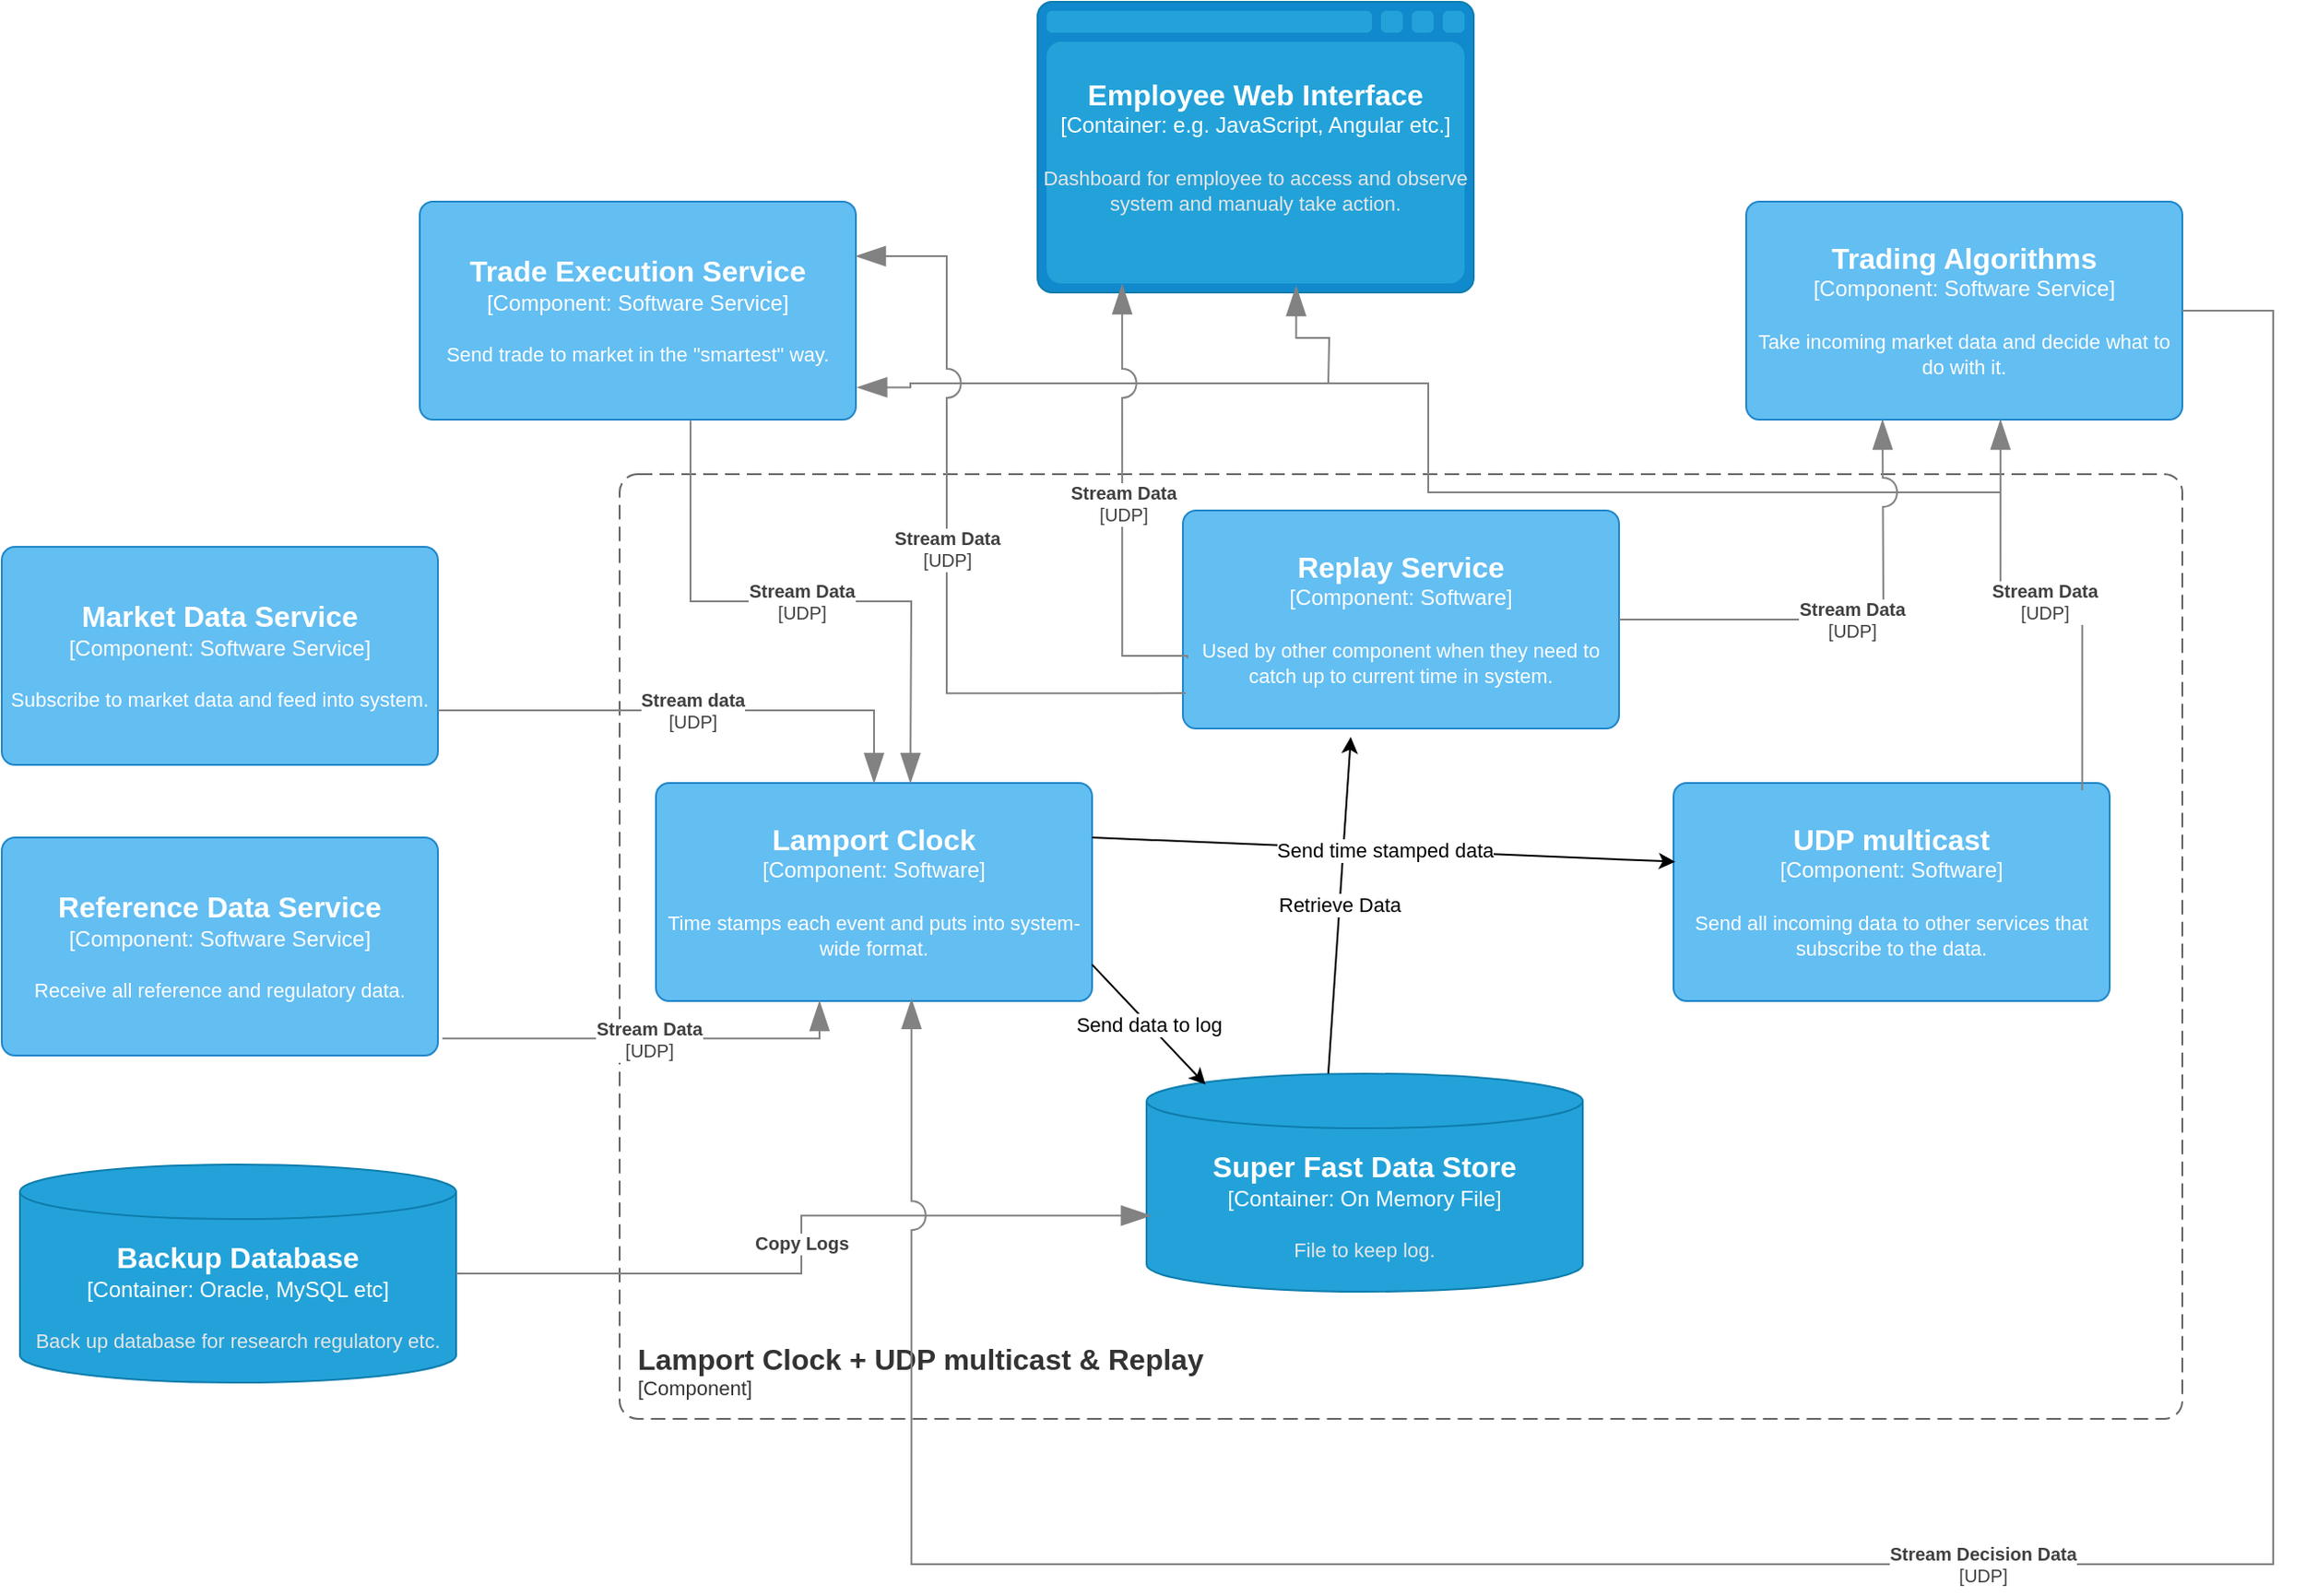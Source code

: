 <mxfile version="26.0.9">
  <diagram name="Page-1" id="robePSoAO_246ADiUk7V">
    <mxGraphModel dx="2376" dy="2129" grid="1" gridSize="10" guides="1" tooltips="1" connect="1" arrows="1" fold="1" page="1" pageScale="1" pageWidth="850" pageHeight="1100" math="0" shadow="0">
      <root>
        <mxCell id="0" />
        <mxCell id="1" parent="0" />
        <object placeholders="1" c4Name="Lamport Clock + UDP multicast &amp; Replay" c4Type="ContainerScopeBoundary" c4Application="Component" label="&lt;font style=&quot;font-size: 16px&quot;&gt;&lt;b&gt;&lt;div style=&quot;text-align: left&quot;&gt;%c4Name%&lt;/div&gt;&lt;/b&gt;&lt;/font&gt;&lt;div style=&quot;text-align: left&quot;&gt;[%c4Application%]&lt;/div&gt;" id="JYuyn8aSMopIu-8a6KIQ-1">
          <mxCell style="rounded=1;fontSize=11;whiteSpace=wrap;html=1;dashed=1;arcSize=20;fillColor=none;strokeColor=#666666;fontColor=#333333;labelBackgroundColor=none;align=left;verticalAlign=bottom;labelBorderColor=none;spacingTop=0;spacing=10;dashPattern=8 4;metaEdit=1;rotatable=0;perimeter=rectanglePerimeter;noLabel=0;labelPadding=0;allowArrows=0;connectable=0;expand=0;recursiveResize=0;editable=1;pointerEvents=0;absoluteArcSize=1;points=[[0.25,0,0],[0.5,0,0],[0.75,0,0],[1,0.25,0],[1,0.5,0],[1,0.75,0],[0.75,1,0],[0.5,1,0],[0.25,1,0],[0,0.75,0],[0,0.5,0],[0,0.25,0]];" vertex="1" parent="1">
            <mxGeometry x="60" y="220" width="860" height="520" as="geometry" />
          </mxCell>
        </object>
        <object placeholders="1" c4Name="Lamport Clock" c4Type="Component" c4Technology="Software" c4Description="Time stamps each event and puts into system-wide format." label="&lt;font style=&quot;font-size: 16px&quot;&gt;&lt;b&gt;%c4Name%&lt;/b&gt;&lt;/font&gt;&lt;div&gt;[%c4Type%: %c4Technology%]&lt;/div&gt;&lt;br&gt;&lt;div&gt;&lt;font style=&quot;font-size: 11px&quot;&gt;%c4Description%&lt;/font&gt;&lt;/div&gt;" id="JYuyn8aSMopIu-8a6KIQ-2">
          <mxCell style="rounded=1;whiteSpace=wrap;html=1;labelBackgroundColor=none;fillColor=#63BEF2;fontColor=#ffffff;align=center;arcSize=6;strokeColor=#2086C9;metaEdit=1;resizable=0;points=[[0.25,0,0],[0.5,0,0],[0.75,0,0],[1,0.25,0],[1,0.5,0],[1,0.75,0],[0.75,1,0],[0.5,1,0],[0.25,1,0],[0,0.75,0],[0,0.5,0],[0,0.25,0]];" vertex="1" parent="1">
            <mxGeometry x="80" y="390" width="240" height="120" as="geometry" />
          </mxCell>
        </object>
        <object placeholders="1" c4Name="UDP multicast " c4Type="Component" c4Technology="Software" c4Description="Send all incoming data to other services that subscribe to the data." label="&lt;font style=&quot;font-size: 16px&quot;&gt;&lt;b&gt;%c4Name%&lt;/b&gt;&lt;/font&gt;&lt;div&gt;[%c4Type%: %c4Technology%]&lt;/div&gt;&lt;br&gt;&lt;div&gt;&lt;font style=&quot;font-size: 11px&quot;&gt;%c4Description%&lt;/font&gt;&lt;/div&gt;" id="JYuyn8aSMopIu-8a6KIQ-3">
          <mxCell style="rounded=1;whiteSpace=wrap;html=1;labelBackgroundColor=none;fillColor=#63BEF2;fontColor=#ffffff;align=center;arcSize=6;strokeColor=#2086C9;metaEdit=1;resizable=0;points=[[0.25,0,0],[0.5,0,0],[0.75,0,0],[1,0.25,0],[1,0.5,0],[1,0.75,0],[0.75,1,0],[0.5,1,0],[0.25,1,0],[0,0.75,0],[0,0.5,0],[0,0.25,0]];" vertex="1" parent="1">
            <mxGeometry x="640" y="390" width="240" height="120" as="geometry" />
          </mxCell>
        </object>
        <object placeholders="1" c4Name="Super Fast Data Store" c4Type="Container" c4Technology="On Memory File" c4Description="File to keep log." label="&lt;font style=&quot;font-size: 16px&quot;&gt;&lt;b&gt;%c4Name%&lt;/b&gt;&lt;/font&gt;&lt;div&gt;[%c4Type%:&amp;nbsp;%c4Technology%]&lt;/div&gt;&lt;br&gt;&lt;div&gt;&lt;font style=&quot;font-size: 11px&quot;&gt;&lt;font color=&quot;#E6E6E6&quot;&gt;%c4Description%&lt;/font&gt;&lt;/div&gt;" id="JYuyn8aSMopIu-8a6KIQ-4">
          <mxCell style="shape=cylinder3;size=15;whiteSpace=wrap;html=1;boundedLbl=1;rounded=0;labelBackgroundColor=none;fillColor=#23A2D9;fontSize=12;fontColor=#ffffff;align=center;strokeColor=#0E7DAD;metaEdit=1;points=[[0.5,0,0],[1,0.25,0],[1,0.5,0],[1,0.75,0],[0.5,1,0],[0,0.75,0],[0,0.5,0],[0,0.25,0]];resizable=0;" vertex="1" parent="1">
            <mxGeometry x="350" y="550" width="240" height="120" as="geometry" />
          </mxCell>
        </object>
        <object placeholders="1" c4Name="Replay Service" c4Type="Component" c4Technology="Software" c4Description="Used by other component when they need to catch up to current time in system." label="&lt;font style=&quot;font-size: 16px&quot;&gt;&lt;b&gt;%c4Name%&lt;/b&gt;&lt;/font&gt;&lt;div&gt;[%c4Type%: %c4Technology%]&lt;/div&gt;&lt;br&gt;&lt;div&gt;&lt;font style=&quot;font-size: 11px&quot;&gt;%c4Description%&lt;/font&gt;&lt;/div&gt;" id="JYuyn8aSMopIu-8a6KIQ-5">
          <mxCell style="rounded=1;whiteSpace=wrap;html=1;labelBackgroundColor=none;fillColor=#63BEF2;fontColor=#ffffff;align=center;arcSize=6;strokeColor=#2086C9;metaEdit=1;resizable=0;points=[[0.25,0,0],[0.5,0,0],[0.75,0,0],[1,0.25,0],[1,0.5,0],[1,0.75,0],[0.75,1,0],[0.5,1,0],[0.25,1,0],[0,0.75,0],[0,0.5,0],[0,0.25,0]];" vertex="1" parent="1">
            <mxGeometry x="370" y="240" width="240" height="120" as="geometry" />
          </mxCell>
        </object>
        <mxCell id="JYuyn8aSMopIu-8a6KIQ-6" value="" style="endArrow=classic;html=1;rounded=0;entryX=0.385;entryY=1.039;entryDx=0;entryDy=0;entryPerimeter=0;" edge="1" parent="1" target="JYuyn8aSMopIu-8a6KIQ-5">
          <mxGeometry relative="1" as="geometry">
            <mxPoint x="450" y="550" as="sourcePoint" />
            <mxPoint x="560" y="430" as="targetPoint" />
          </mxGeometry>
        </mxCell>
        <mxCell id="JYuyn8aSMopIu-8a6KIQ-7" value="Retrieve Data" style="edgeLabel;resizable=0;html=1;;align=center;verticalAlign=middle;" connectable="0" vertex="1" parent="JYuyn8aSMopIu-8a6KIQ-6">
          <mxGeometry relative="1" as="geometry" />
        </mxCell>
        <mxCell id="JYuyn8aSMopIu-8a6KIQ-8" value="" style="endArrow=classic;html=1;rounded=0;entryX=0.004;entryY=0.361;entryDx=0;entryDy=0;entryPerimeter=0;exitX=1;exitY=0.25;exitDx=0;exitDy=0;exitPerimeter=0;" edge="1" parent="1" source="JYuyn8aSMopIu-8a6KIQ-2" target="JYuyn8aSMopIu-8a6KIQ-3">
          <mxGeometry relative="1" as="geometry">
            <mxPoint x="460" y="430" as="sourcePoint" />
            <mxPoint x="560" y="430" as="targetPoint" />
          </mxGeometry>
        </mxCell>
        <mxCell id="JYuyn8aSMopIu-8a6KIQ-9" value="Send time stamped data" style="edgeLabel;resizable=0;html=1;;align=center;verticalAlign=middle;" connectable="0" vertex="1" parent="JYuyn8aSMopIu-8a6KIQ-8">
          <mxGeometry relative="1" as="geometry" />
        </mxCell>
        <mxCell id="JYuyn8aSMopIu-8a6KIQ-10" value="" style="endArrow=classic;html=1;rounded=0;exitX=1;exitY=0.833;exitDx=0;exitDy=0;exitPerimeter=0;entryX=0.135;entryY=0.05;entryDx=0;entryDy=0;entryPerimeter=0;" edge="1" parent="1" source="JYuyn8aSMopIu-8a6KIQ-2" target="JYuyn8aSMopIu-8a6KIQ-4">
          <mxGeometry relative="1" as="geometry">
            <mxPoint x="460" y="430" as="sourcePoint" />
            <mxPoint x="560" y="430" as="targetPoint" />
          </mxGeometry>
        </mxCell>
        <mxCell id="JYuyn8aSMopIu-8a6KIQ-11" value="Send data to log" style="edgeLabel;resizable=0;html=1;;align=center;verticalAlign=middle;" connectable="0" vertex="1" parent="JYuyn8aSMopIu-8a6KIQ-10">
          <mxGeometry relative="1" as="geometry" />
        </mxCell>
        <object placeholders="1" c4Name="Market Data Service" c4Type="Component" c4Technology="Software Service" c4Description="Subscribe to market data and feed into system." label="&lt;font style=&quot;font-size: 16px&quot;&gt;&lt;b&gt;%c4Name%&lt;/b&gt;&lt;/font&gt;&lt;div&gt;[%c4Type%: %c4Technology%]&lt;/div&gt;&lt;br&gt;&lt;div&gt;&lt;font style=&quot;font-size: 11px&quot;&gt;%c4Description%&lt;/font&gt;&lt;/div&gt;" id="JYuyn8aSMopIu-8a6KIQ-12">
          <mxCell style="rounded=1;whiteSpace=wrap;html=1;labelBackgroundColor=none;fillColor=#63BEF2;fontColor=#ffffff;align=center;arcSize=6;strokeColor=#2086C9;metaEdit=1;resizable=0;points=[[0.25,0,0],[0.5,0,0],[0.75,0,0],[1,0.25,0],[1,0.5,0],[1,0.75,0],[0.75,1,0],[0.5,1,0],[0.25,1,0],[0,0.75,0],[0,0.5,0],[0,0.25,0]];" vertex="1" parent="1">
            <mxGeometry x="-280" y="260" width="240" height="120" as="geometry" />
          </mxCell>
        </object>
        <object placeholders="1" c4Name="Reference Data Service" c4Type="Component" c4Technology="Software Service" c4Description="Receive all reference and regulatory data." label="&lt;font style=&quot;font-size: 16px&quot;&gt;&lt;b&gt;%c4Name%&lt;/b&gt;&lt;/font&gt;&lt;div&gt;[%c4Type%: %c4Technology%]&lt;/div&gt;&lt;br&gt;&lt;div&gt;&lt;font style=&quot;font-size: 11px&quot;&gt;%c4Description%&lt;/font&gt;&lt;/div&gt;" id="JYuyn8aSMopIu-8a6KIQ-14">
          <mxCell style="rounded=1;whiteSpace=wrap;html=1;labelBackgroundColor=none;fillColor=#63BEF2;fontColor=#ffffff;align=center;arcSize=6;strokeColor=#2086C9;metaEdit=1;resizable=0;points=[[0.25,0,0],[0.5,0,0],[0.75,0,0],[1,0.25,0],[1,0.5,0],[1,0.75,0],[0.75,1,0],[0.5,1,0],[0.25,1,0],[0,0.75,0],[0,0.5,0],[0,0.25,0]];" vertex="1" parent="1">
            <mxGeometry x="-280" y="420" width="240" height="120" as="geometry" />
          </mxCell>
        </object>
        <object placeholders="1" c4Name="Trading Algorithms" c4Type="Component" c4Technology="Software Service" c4Description="Take incoming market data and decide what to do with it. " label="&lt;font style=&quot;font-size: 16px&quot;&gt;&lt;b&gt;%c4Name%&lt;/b&gt;&lt;/font&gt;&lt;div&gt;[%c4Type%: %c4Technology%]&lt;/div&gt;&lt;br&gt;&lt;div&gt;&lt;font style=&quot;font-size: 11px&quot;&gt;%c4Description%&lt;/font&gt;&lt;/div&gt;" id="JYuyn8aSMopIu-8a6KIQ-15">
          <mxCell style="rounded=1;whiteSpace=wrap;html=1;labelBackgroundColor=none;fillColor=#63BEF2;fontColor=#ffffff;align=center;arcSize=6;strokeColor=#2086C9;metaEdit=1;resizable=0;points=[[0.25,0,0],[0.5,0,0],[0.75,0,0],[1,0.25,0],[1,0.5,0],[1,0.75,0],[0.75,1,0],[0.5,1,0],[0.25,1,0],[0,0.75,0],[0,0.5,0],[0,0.25,0]];" vertex="1" parent="1">
            <mxGeometry x="680" y="70" width="240" height="120" as="geometry" />
          </mxCell>
        </object>
        <object placeholders="1" c4Name="Trade Execution Service" c4Type="Component" c4Technology="Software Service" c4Description="Send trade to market in the &quot;smartest&quot; way." label="&lt;font style=&quot;font-size: 16px&quot;&gt;&lt;b&gt;%c4Name%&lt;/b&gt;&lt;/font&gt;&lt;div&gt;[%c4Type%: %c4Technology%]&lt;/div&gt;&lt;br&gt;&lt;div&gt;&lt;font style=&quot;font-size: 11px&quot;&gt;%c4Description%&lt;/font&gt;&lt;/div&gt;" id="JYuyn8aSMopIu-8a6KIQ-16">
          <mxCell style="rounded=1;whiteSpace=wrap;html=1;labelBackgroundColor=none;fillColor=#63BEF2;fontColor=#ffffff;align=center;arcSize=6;strokeColor=#2086C9;metaEdit=1;resizable=0;points=[[0.25,0,0],[0.5,0,0],[0.75,0,0],[1,0.25,0],[1,0.5,0],[1,0.75,0],[0.75,1,0],[0.5,1,0],[0.25,1,0],[0,0.75,0],[0,0.5,0],[0,0.25,0]];" vertex="1" parent="1">
            <mxGeometry x="-50" y="70" width="240" height="120" as="geometry" />
          </mxCell>
        </object>
        <object placeholders="1" c4Name="Employee Web Interface" c4Type="Container" c4Technology="e.g. JavaScript, Angular etc." c4Description="Dashboard for employee to access and observe system and manualy take action. " label="&lt;font style=&quot;font-size: 16px&quot;&gt;&lt;b&gt;%c4Name%&lt;/b&gt;&lt;/font&gt;&lt;div&gt;[%c4Type%:&amp;nbsp;%c4Technology%]&lt;/div&gt;&lt;br&gt;&lt;div&gt;&lt;font style=&quot;font-size: 11px&quot;&gt;&lt;font color=&quot;#E6E6E6&quot;&gt;%c4Description%&lt;/font&gt;&lt;/div&gt;" id="JYuyn8aSMopIu-8a6KIQ-17">
          <mxCell style="shape=mxgraph.c4.webBrowserContainer2;whiteSpace=wrap;html=1;boundedLbl=1;rounded=0;labelBackgroundColor=none;strokeColor=#118ACD;fillColor=#23A2D9;strokeColor=#118ACD;strokeColor2=#0E7DAD;fontSize=12;fontColor=#ffffff;align=center;metaEdit=1;points=[[0.5,0,0],[1,0.25,0],[1,0.5,0],[1,0.75,0],[0.5,1,0],[0,0.75,0],[0,0.5,0],[0,0.25,0]];resizable=0;" vertex="1" parent="1">
            <mxGeometry x="290" y="-40" width="240" height="160" as="geometry" />
          </mxCell>
        </object>
        <object placeholders="1" c4Name="Backup Database" c4Type="Container" c4Technology="Oracle, MySQL etc" c4Description="Back up database for research regulatory etc." label="&lt;font style=&quot;font-size: 16px&quot;&gt;&lt;b&gt;%c4Name%&lt;/b&gt;&lt;/font&gt;&lt;div&gt;[%c4Type%:&amp;nbsp;%c4Technology%]&lt;/div&gt;&lt;br&gt;&lt;div&gt;&lt;font style=&quot;font-size: 11px&quot;&gt;&lt;font color=&quot;#E6E6E6&quot;&gt;%c4Description%&lt;/font&gt;&lt;/div&gt;" id="JYuyn8aSMopIu-8a6KIQ-18">
          <mxCell style="shape=cylinder3;size=15;whiteSpace=wrap;html=1;boundedLbl=1;rounded=0;labelBackgroundColor=none;fillColor=#23A2D9;fontSize=12;fontColor=#ffffff;align=center;strokeColor=#0E7DAD;metaEdit=1;points=[[0.5,0,0],[1,0.25,0],[1,0.5,0],[1,0.75,0],[0.5,1,0],[0,0.75,0],[0,0.5,0],[0,0.25,0]];resizable=0;" vertex="1" parent="1">
            <mxGeometry x="-270" y="600" width="240" height="120" as="geometry" />
          </mxCell>
        </object>
        <object placeholders="1" c4Type="Relationship" c4Technology="UDP" c4Description="Stream Data" label="&lt;div style=&quot;text-align: left&quot;&gt;&lt;div style=&quot;text-align: center&quot;&gt;&lt;b&gt;%c4Description%&lt;/b&gt;&lt;/div&gt;&lt;div style=&quot;text-align: center&quot;&gt;[%c4Technology%]&lt;/div&gt;&lt;/div&gt;" id="JYuyn8aSMopIu-8a6KIQ-20">
          <mxCell style="endArrow=blockThin;html=1;fontSize=10;fontColor=#404040;strokeWidth=1;endFill=1;strokeColor=#828282;elbow=vertical;metaEdit=1;endSize=14;startSize=14;jumpStyle=arc;jumpSize=16;rounded=0;edgeStyle=orthogonalEdgeStyle;entryX=0.583;entryY=1;entryDx=0;entryDy=0;entryPerimeter=0;exitX=0.937;exitY=0.033;exitDx=0;exitDy=0;exitPerimeter=0;" edge="1" parent="1" source="JYuyn8aSMopIu-8a6KIQ-3" target="JYuyn8aSMopIu-8a6KIQ-15">
            <mxGeometry width="240" relative="1" as="geometry">
              <mxPoint x="280" y="370" as="sourcePoint" />
              <mxPoint x="520" y="370" as="targetPoint" />
            </mxGeometry>
          </mxCell>
        </object>
        <object placeholders="1" c4Type="Relationship" id="JYuyn8aSMopIu-8a6KIQ-24">
          <mxCell style="endArrow=blockThin;html=1;fontSize=10;fontColor=#404040;strokeWidth=1;endFill=1;strokeColor=#828282;elbow=vertical;metaEdit=1;endSize=14;startSize=14;jumpStyle=arc;jumpSize=16;rounded=0;edgeStyle=orthogonalEdgeStyle;entryX=1.003;entryY=0.852;entryDx=0;entryDy=0;entryPerimeter=0;" edge="1" parent="1" target="JYuyn8aSMopIu-8a6KIQ-16">
            <mxGeometry width="240" relative="1" as="geometry">
              <mxPoint x="820" y="230" as="sourcePoint" />
              <mxPoint x="180" y="180" as="targetPoint" />
              <Array as="points">
                <mxPoint x="505" y="230" />
                <mxPoint x="505" y="170" />
                <mxPoint x="220" y="170" />
                <mxPoint x="220" y="172" />
              </Array>
            </mxGeometry>
          </mxCell>
        </object>
        <object placeholders="1" c4Type="Relationship" id="JYuyn8aSMopIu-8a6KIQ-25">
          <mxCell style="endArrow=blockThin;html=1;fontSize=10;fontColor=#404040;strokeWidth=1;endFill=1;strokeColor=#828282;elbow=vertical;metaEdit=1;endSize=14;startSize=14;jumpStyle=arc;jumpSize=16;rounded=0;edgeStyle=orthogonalEdgeStyle;entryX=0.593;entryY=0.978;entryDx=0;entryDy=0;entryPerimeter=0;" edge="1" parent="1" target="JYuyn8aSMopIu-8a6KIQ-17">
            <mxGeometry width="240" relative="1" as="geometry">
              <mxPoint x="450" y="170" as="sourcePoint" />
              <mxPoint x="520" y="370" as="targetPoint" />
            </mxGeometry>
          </mxCell>
        </object>
        <object placeholders="1" c4Type="Relationship" c4Technology="UDP" c4Description="Stream Data" label="&lt;div style=&quot;text-align: left&quot;&gt;&lt;div style=&quot;text-align: center&quot;&gt;&lt;b&gt;%c4Description%&lt;/b&gt;&lt;/div&gt;&lt;div style=&quot;text-align: center&quot;&gt;[%c4Technology%]&lt;/div&gt;&lt;/div&gt;" id="JYuyn8aSMopIu-8a6KIQ-27">
          <mxCell style="endArrow=blockThin;html=1;fontSize=10;fontColor=#404040;strokeWidth=1;endFill=1;strokeColor=#828282;elbow=vertical;metaEdit=1;endSize=14;startSize=14;jumpStyle=arc;jumpSize=16;rounded=0;edgeStyle=orthogonalEdgeStyle;exitX=1;exitY=0.5;exitDx=0;exitDy=0;exitPerimeter=0;" edge="1" parent="1" source="JYuyn8aSMopIu-8a6KIQ-5">
            <mxGeometry width="240" relative="1" as="geometry">
              <mxPoint x="280" y="370" as="sourcePoint" />
              <mxPoint x="755" y="190" as="targetPoint" />
            </mxGeometry>
          </mxCell>
        </object>
        <object placeholders="1" c4Type="Relationship" c4Technology="UDP" c4Description="Stream Data" label="&lt;div style=&quot;text-align: left&quot;&gt;&lt;div style=&quot;text-align: center&quot;&gt;&lt;b&gt;%c4Description%&lt;/b&gt;&lt;/div&gt;&lt;div style=&quot;text-align: center&quot;&gt;[%c4Technology%]&lt;/div&gt;&lt;/div&gt;" id="JYuyn8aSMopIu-8a6KIQ-28">
          <mxCell style="endArrow=blockThin;html=1;fontSize=10;fontColor=#404040;strokeWidth=1;endFill=1;strokeColor=#828282;elbow=vertical;metaEdit=1;endSize=14;startSize=14;jumpStyle=arc;jumpSize=16;rounded=0;edgeStyle=orthogonalEdgeStyle;entryX=0.194;entryY=0.972;entryDx=0;entryDy=0;entryPerimeter=0;exitX=0.01;exitY=0.678;exitDx=0;exitDy=0;exitPerimeter=0;" edge="1" parent="1" source="JYuyn8aSMopIu-8a6KIQ-5" target="JYuyn8aSMopIu-8a6KIQ-17">
            <mxGeometry width="240" relative="1" as="geometry">
              <mxPoint x="360" y="320" as="sourcePoint" />
              <mxPoint x="520" y="370" as="targetPoint" />
              <Array as="points">
                <mxPoint x="372" y="320" />
                <mxPoint x="337" y="320" />
              </Array>
            </mxGeometry>
          </mxCell>
        </object>
        <object placeholders="1" c4Type="Relationship" c4Technology="UDP" c4Description="Stream data" label="&lt;div style=&quot;text-align: left&quot;&gt;&lt;div style=&quot;text-align: center&quot;&gt;&lt;b&gt;%c4Description%&lt;/b&gt;&lt;/div&gt;&lt;div style=&quot;text-align: center&quot;&gt;[%c4Technology%]&lt;/div&gt;&lt;/div&gt;" id="JYuyn8aSMopIu-8a6KIQ-29">
          <mxCell style="endArrow=blockThin;html=1;fontSize=10;fontColor=#404040;strokeWidth=1;endFill=1;strokeColor=#828282;elbow=vertical;metaEdit=1;endSize=14;startSize=14;jumpStyle=arc;jumpSize=16;rounded=0;edgeStyle=orthogonalEdgeStyle;exitX=1;exitY=0.75;exitDx=0;exitDy=0;exitPerimeter=0;entryX=0.5;entryY=0;entryDx=0;entryDy=0;entryPerimeter=0;" edge="1" parent="1" source="JYuyn8aSMopIu-8a6KIQ-12" target="JYuyn8aSMopIu-8a6KIQ-2">
            <mxGeometry width="240" relative="1" as="geometry">
              <mxPoint x="280" y="370" as="sourcePoint" />
              <mxPoint x="520" y="370" as="targetPoint" />
            </mxGeometry>
          </mxCell>
        </object>
        <object placeholders="1" c4Type="Relationship" c4Technology="UDP" c4Description="Stream Data" label="&lt;div style=&quot;text-align: left&quot;&gt;&lt;div style=&quot;text-align: center&quot;&gt;&lt;b&gt;%c4Description%&lt;/b&gt;&lt;/div&gt;&lt;div style=&quot;text-align: center&quot;&gt;[%c4Technology%]&lt;/div&gt;&lt;/div&gt;" id="JYuyn8aSMopIu-8a6KIQ-30">
          <mxCell style="endArrow=blockThin;html=1;fontSize=10;fontColor=#404040;strokeWidth=1;endFill=1;strokeColor=#828282;elbow=vertical;metaEdit=1;endSize=14;startSize=14;jumpStyle=arc;jumpSize=16;rounded=0;edgeStyle=orthogonalEdgeStyle;exitX=1.01;exitY=0.922;exitDx=0;exitDy=0;exitPerimeter=0;entryX=0.375;entryY=1;entryDx=0;entryDy=0;entryPerimeter=0;" edge="1" parent="1" source="JYuyn8aSMopIu-8a6KIQ-14" target="JYuyn8aSMopIu-8a6KIQ-2">
            <mxGeometry width="240" relative="1" as="geometry">
              <mxPoint x="280" y="370" as="sourcePoint" />
              <mxPoint x="520" y="370" as="targetPoint" />
            </mxGeometry>
          </mxCell>
        </object>
        <object placeholders="1" c4Type="Relationship" c4Technology="UDP" c4Description="Stream Data" label="&lt;div style=&quot;text-align: left&quot;&gt;&lt;div style=&quot;text-align: center&quot;&gt;&lt;b&gt;%c4Description%&lt;/b&gt;&lt;/div&gt;&lt;div style=&quot;text-align: center&quot;&gt;[%c4Technology%]&lt;/div&gt;&lt;/div&gt;" id="JYuyn8aSMopIu-8a6KIQ-31">
          <mxCell style="endArrow=blockThin;html=1;fontSize=10;fontColor=#404040;strokeWidth=1;endFill=1;strokeColor=#828282;elbow=vertical;metaEdit=1;endSize=14;startSize=14;jumpStyle=arc;jumpSize=16;rounded=0;edgeStyle=orthogonalEdgeStyle;entryX=1;entryY=0.25;entryDx=0;entryDy=0;entryPerimeter=0;exitX=0.006;exitY=0.838;exitDx=0;exitDy=0;exitPerimeter=0;" edge="1" parent="1" source="JYuyn8aSMopIu-8a6KIQ-5" target="JYuyn8aSMopIu-8a6KIQ-16">
            <mxGeometry width="240" relative="1" as="geometry">
              <mxPoint x="280" y="370" as="sourcePoint" />
              <mxPoint x="520" y="370" as="targetPoint" />
              <Array as="points">
                <mxPoint x="240" y="341" />
                <mxPoint x="240" y="100" />
              </Array>
            </mxGeometry>
          </mxCell>
        </object>
        <object placeholders="1" c4Type="Relationship" c4Technology="UDP" c4Description="Stream Data" label="&lt;div style=&quot;text-align: left&quot;&gt;&lt;div style=&quot;text-align: center&quot;&gt;&lt;b&gt;%c4Description%&lt;/b&gt;&lt;/div&gt;&lt;div style=&quot;text-align: center&quot;&gt;[%c4Technology%]&lt;/div&gt;&lt;/div&gt;" id="JYuyn8aSMopIu-8a6KIQ-32">
          <mxCell style="endArrow=blockThin;html=1;fontSize=10;fontColor=#404040;strokeWidth=1;endFill=1;strokeColor=#828282;elbow=vertical;metaEdit=1;endSize=14;startSize=14;jumpStyle=arc;jumpSize=16;rounded=0;edgeStyle=orthogonalEdgeStyle;exitX=0.621;exitY=1.005;exitDx=0;exitDy=0;exitPerimeter=0;" edge="1" parent="1" source="JYuyn8aSMopIu-8a6KIQ-16">
            <mxGeometry width="240" relative="1" as="geometry">
              <mxPoint x="280" y="370" as="sourcePoint" />
              <mxPoint x="220" y="390" as="targetPoint" />
            </mxGeometry>
          </mxCell>
        </object>
        <object placeholders="1" c4Type="Relationship" c4Description="Copy Logs" label="&lt;div style=&quot;text-align: left&quot;&gt;&lt;div style=&quot;text-align: center&quot;&gt;&lt;b&gt;%c4Description%&lt;/b&gt;&lt;/div&gt;" id="JYuyn8aSMopIu-8a6KIQ-33">
          <mxCell style="endArrow=blockThin;html=1;fontSize=10;fontColor=#404040;strokeWidth=1;endFill=1;strokeColor=#828282;elbow=vertical;metaEdit=1;endSize=14;startSize=14;jumpStyle=arc;jumpSize=16;rounded=0;edgeStyle=orthogonalEdgeStyle;exitX=1;exitY=0.5;exitDx=0;exitDy=0;exitPerimeter=0;entryX=0.01;entryY=0.651;entryDx=0;entryDy=0;entryPerimeter=0;" edge="1" parent="1" source="JYuyn8aSMopIu-8a6KIQ-18" target="JYuyn8aSMopIu-8a6KIQ-4">
            <mxGeometry width="240" relative="1" as="geometry">
              <mxPoint x="280" y="370" as="sourcePoint" />
              <mxPoint x="520" y="370" as="targetPoint" />
            </mxGeometry>
          </mxCell>
        </object>
        <object placeholders="1" c4Type="Relationship" c4Technology="UDP" c4Description="Stream Decision Data" label="&lt;div style=&quot;text-align: left&quot;&gt;&lt;div style=&quot;text-align: center&quot;&gt;&lt;b&gt;%c4Description%&lt;/b&gt;&lt;/div&gt;&lt;div style=&quot;text-align: center&quot;&gt;[%c4Technology%]&lt;/div&gt;&lt;/div&gt;" id="JYuyn8aSMopIu-8a6KIQ-34">
          <mxCell style="endArrow=blockThin;html=1;fontSize=10;fontColor=#404040;strokeWidth=1;endFill=1;strokeColor=#828282;elbow=vertical;metaEdit=1;endSize=14;startSize=14;jumpStyle=arc;jumpSize=16;rounded=0;edgeStyle=orthogonalEdgeStyle;exitX=1;exitY=0.5;exitDx=0;exitDy=0;exitPerimeter=0;entryX=0.586;entryY=0.991;entryDx=0;entryDy=0;entryPerimeter=0;" edge="1" parent="1" source="JYuyn8aSMopIu-8a6KIQ-15" target="JYuyn8aSMopIu-8a6KIQ-2">
            <mxGeometry width="240" relative="1" as="geometry">
              <mxPoint x="280" y="370" as="sourcePoint" />
              <mxPoint x="520" y="370" as="targetPoint" />
              <Array as="points">
                <mxPoint x="970" y="130" />
                <mxPoint x="970" y="820" />
                <mxPoint x="221" y="820" />
              </Array>
            </mxGeometry>
          </mxCell>
        </object>
      </root>
    </mxGraphModel>
  </diagram>
</mxfile>
